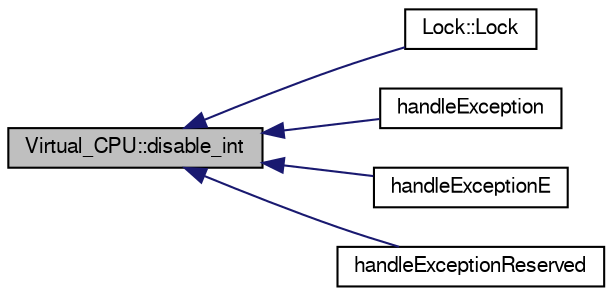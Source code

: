 digraph "Virtual_CPU::disable_int"
{
  bgcolor="transparent";
  edge [fontname="FreeSans",fontsize="10",labelfontname="FreeSans",labelfontsize="10"];
  node [fontname="FreeSans",fontsize="10",shape=record];
  rankdir="LR";
  Node1 [label="Virtual_CPU::disable_int",height=0.2,width=0.4,color="black", fillcolor="grey75", style="filled" fontcolor="black"];
  Node1 -> Node2 [dir="back",color="midnightblue",fontsize="10",style="solid",fontname="FreeSans"];
  Node2 [label="Lock::Lock",height=0.2,width=0.4,color="black",URL="$classLock.html#a9944623567d8138b95e74fadc7190adb",tooltip="Lock creation"];
  Node1 -> Node3 [dir="back",color="midnightblue",fontsize="10",style="solid",fontname="FreeSans"];
  Node3 [label="handleException",height=0.2,width=0.4,color="black",URL="$guardian_8cc.html#afe78f34c7c65df79376008e0d23c1afd",tooltip="This function is called if a normal exception is raised by the cpu."];
  Node1 -> Node4 [dir="back",color="midnightblue",fontsize="10",style="solid",fontname="FreeSans"];
  Node4 [label="handleExceptionE",height=0.2,width=0.4,color="black",URL="$guardian_8cc.html#a70466c5bd3ffac85265c22f65e9a4ef9",tooltip="This function is called if a normal exception with error code is raised by the cpu."];
  Node1 -> Node5 [dir="back",color="midnightblue",fontsize="10",style="solid",fontname="FreeSans"];
  Node5 [label="handleExceptionReserved",height=0.2,width=0.4,color="black",URL="$guardian_8cc.html#a390d383038610b600ab986ec9b54879a",tooltip="This function is called if a reserved exception is raised by the cpu."];
}
